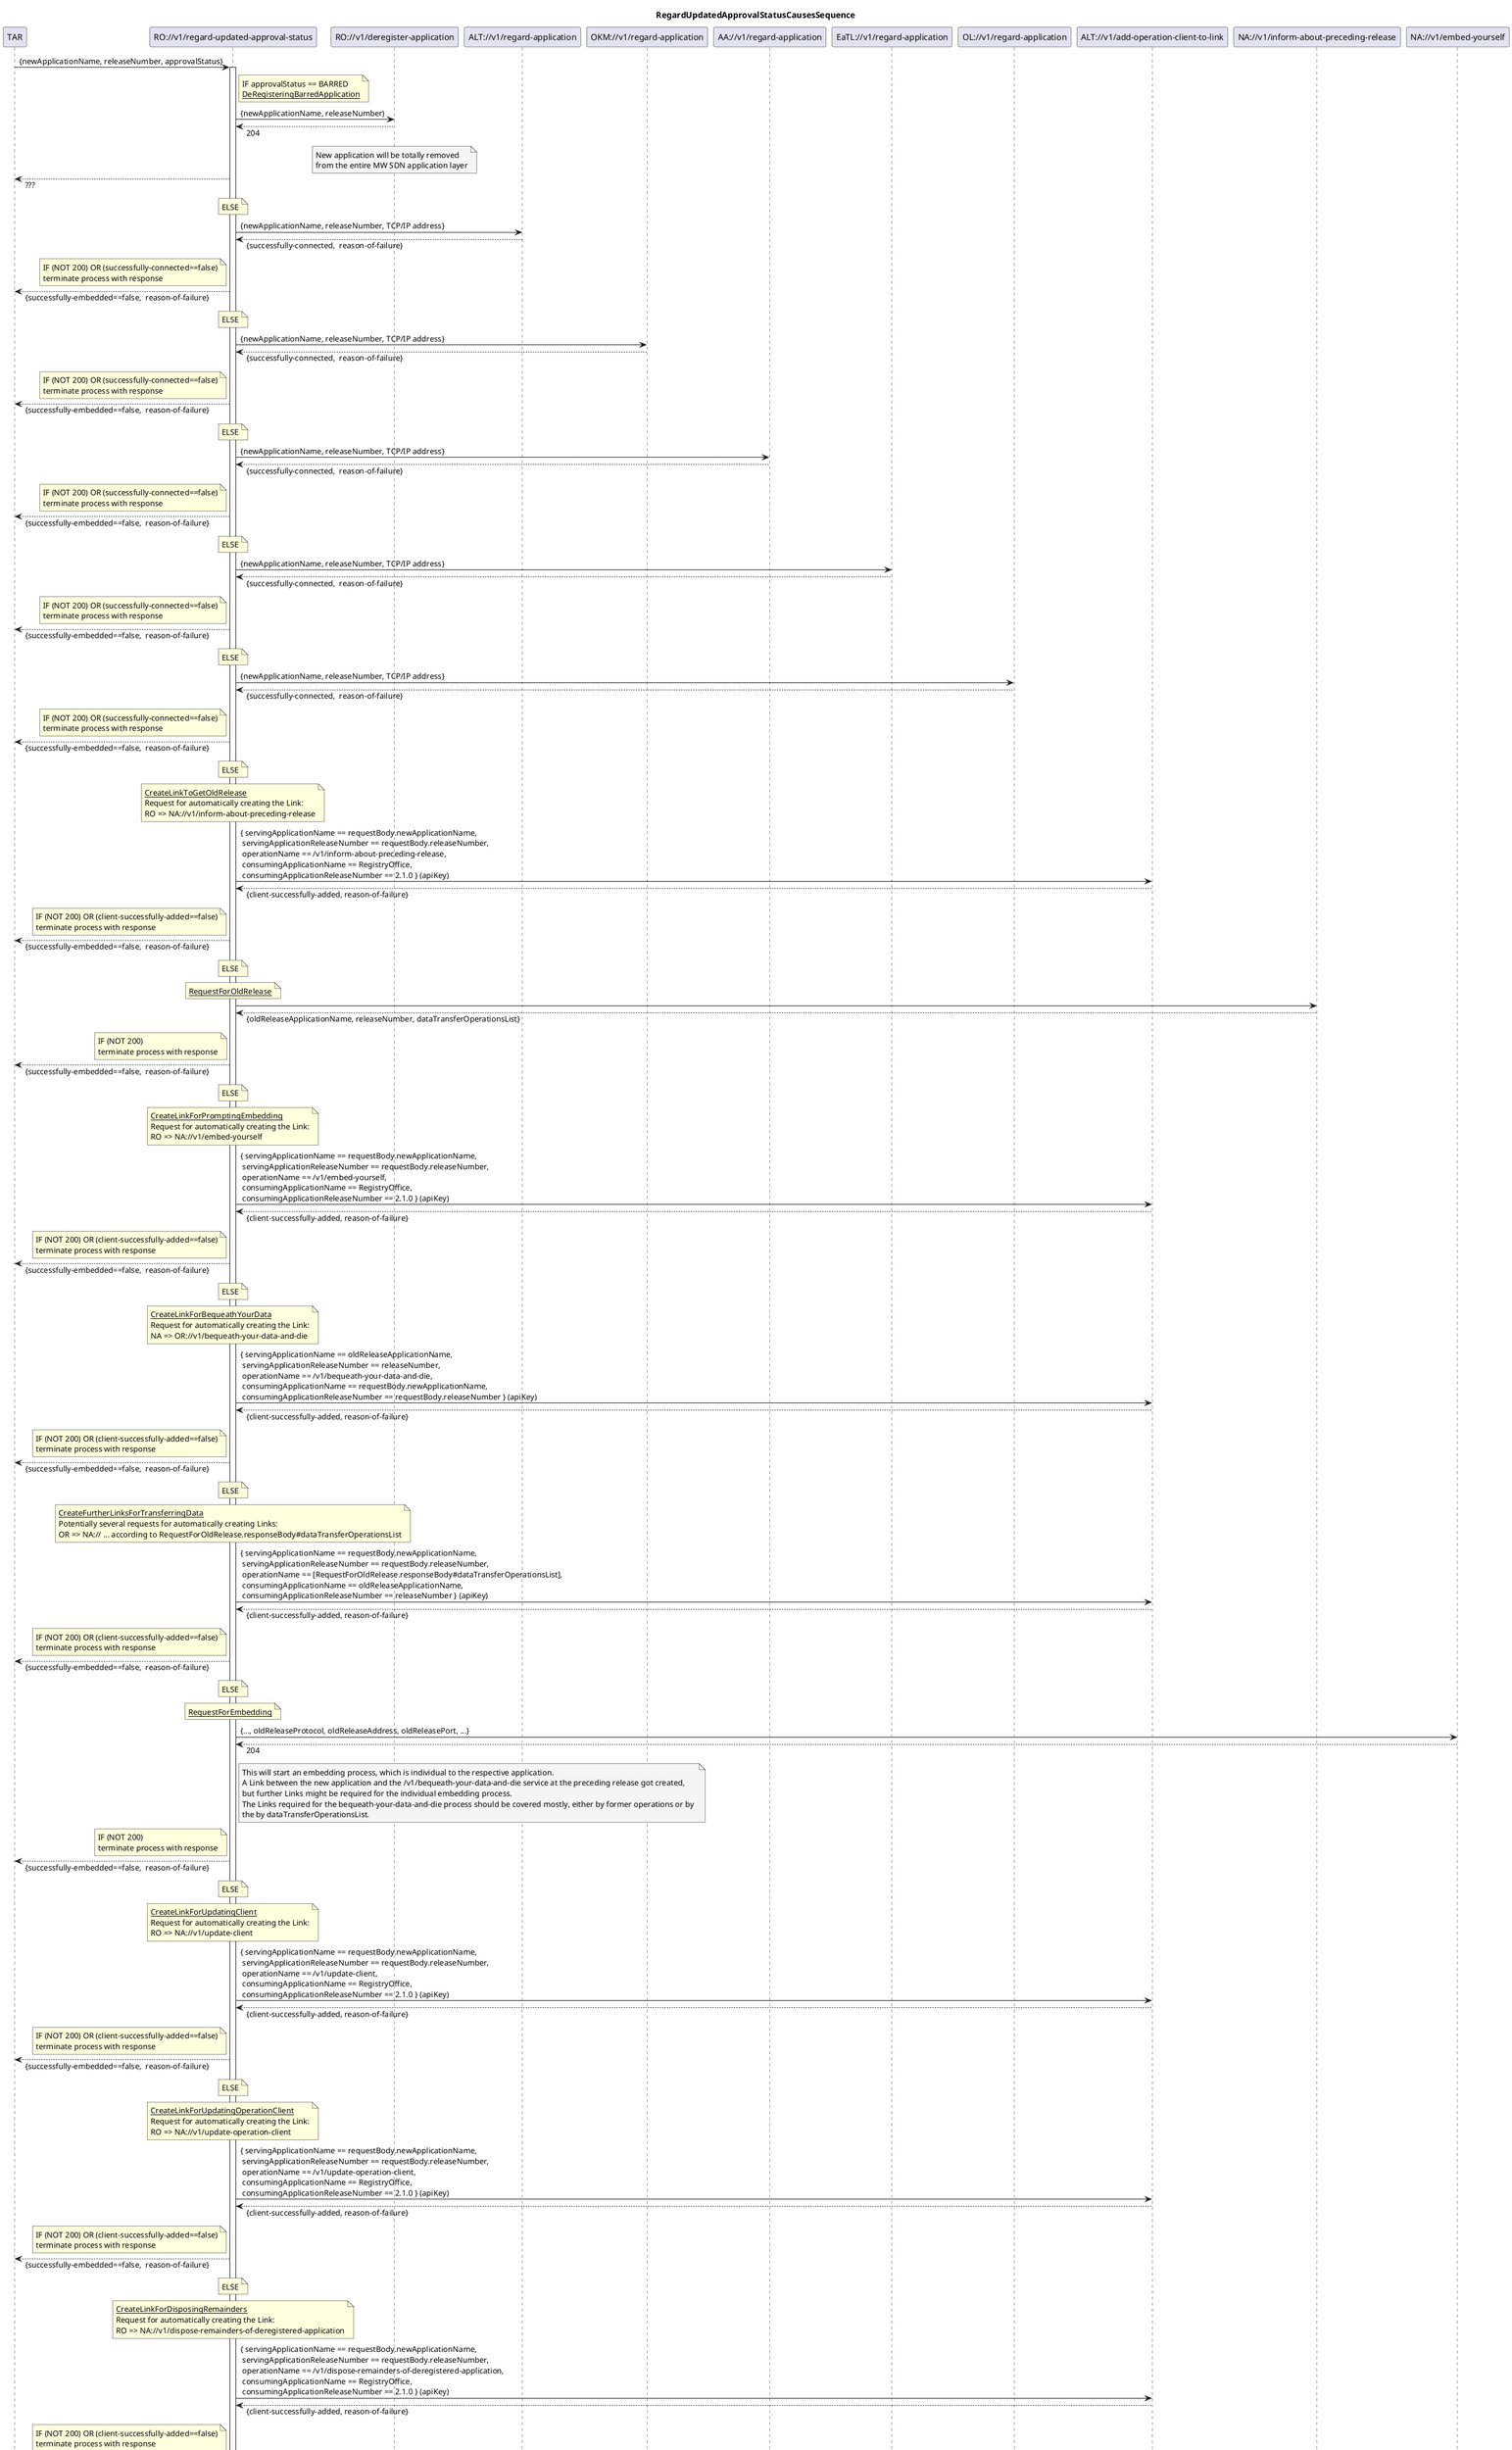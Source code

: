 @startuml is010_regardApprovalStatusCausesSequence
skinparam responseMessageBelowArrow true

title
RegardUpdatedApprovalStatusCausesSequence
end title

participant "TAR" as tar
participant "RO://v1/regard-updated-approval-status" as ro

participant "RO://v1/deregister-application" as roDeRegister

participant "ALT://v1/regard-application" as altRegardApplication
participant "OKM://v1/regard-application" as okmRegardApplication
participant "AA://v1/regard-application" as aaRegardApplication
participant "EaTL://v1/regard-application" as eatlRegardApplication
participant "OL://v1/regard-application" as olRegardApplication

participant "ALT://v1/add-operation-client-to-link" as altAddClientToLink
participant "NA://v1/inform-about-preceding-release" as naInformAboutOR
participant "NA://v1/embed-yourself" as newApplication

tar -> ro : {newApplicationName, releaseNumber, approvalStatus}
activate ro

' schon erledigt
note right ro
IF approvalStatus == BARRED
<u>DeRegisteringBarredApplication</u>
end note
ro -> roDeRegister : {newApplicationName, releaseNumber)
ro <-- roDeRegister : 204

note over roDeRegister #WhiteSmoke
New application will be totally removed
from the entire MW SDN application layer
end note

tar <-- ro : ???

note over ro
ELSE
end note
ro -> altRegardApplication : {newApplicationName, releaseNumber, TCP/IP address}
ro <-- altRegardApplication : {successfully-connected,  reason-of-failure}

note left ro
IF (NOT 200) OR (successfully-connected==false)
terminate process with response
end note
tar <-- ro : {successfully-embedded==false,  reason-of-failure}

note over ro
ELSE
end note
ro -> okmRegardApplication : {newApplicationName, releaseNumber, TCP/IP address}
ro <-- okmRegardApplication : {successfully-connected,  reason-of-failure}

note left ro
IF (NOT 200) OR (successfully-connected==false)
terminate process with response
end note
tar <-- ro : {successfully-embedded==false,  reason-of-failure}

note over ro
ELSE
end note
ro -> aaRegardApplication : {newApplicationName, releaseNumber, TCP/IP address}
ro <-- aaRegardApplication : {successfully-connected,  reason-of-failure}

note left ro
IF (NOT 200) OR (successfully-connected==false)
terminate process with response
end note
tar <-- ro : {successfully-embedded==false,  reason-of-failure}

note over ro
ELSE
end note
ro -> eatlRegardApplication : {newApplicationName, releaseNumber, TCP/IP address}
ro <-- eatlRegardApplication : {successfully-connected,  reason-of-failure}

note left ro
IF (NOT 200) OR (successfully-connected==false)
terminate process with response
end note
tar <-- ro : {successfully-embedded==false,  reason-of-failure}

note over ro
ELSE
end note
ro -> olRegardApplication : {newApplicationName, releaseNumber, TCP/IP address}
ro <-- olRegardApplication : {successfully-connected,  reason-of-failure}

note left ro
IF (NOT 200) OR (successfully-connected==false)
terminate process with response
end note
tar <-- ro : {successfully-embedded==false,  reason-of-failure}

note over ro
ELSE
end note

note over ro
<u>CreateLinkToGetOldRelease</u>
Request for automatically creating the Link:
RO => NA://v1/inform-about-preceding-release
end note
ro -> altAddClientToLink : { servingApplicationName == requestBody.newApplicationName,\n servingApplicationReleaseNumber == requestBody.releaseNumber,\n operationName == /v1/inform-about-preceding-release,\n consumingApplicationName == RegistryOffice,\n consumingApplicationReleaseNumber == 2.1.0 } (apiKey)
ro <-- altAddClientToLink : {client-successfully-added, reason-of-failure}

note left ro
IF (NOT 200) OR (client-successfully-added==false)
terminate process with response
end note
tar <-- ro : {successfully-embedded==false,  reason-of-failure}

note over ro
ELSE
end note

note over ro
<u>RequestForOldRelease</u>
end note
ro -> naInformAboutOR
ro <-- naInformAboutOR : {oldReleaseApplicationName, releaseNumber, dataTransferOperationsList}

note left ro
IF (NOT 200)
terminate process with response
end note
tar <-- ro : {successfully-embedded==false,  reason-of-failure}

note over ro
ELSE
end note

note over ro
<u>CreateLinkForPromptingEmbedding</u>
Request for automatically creating the Link:
RO => NA://v1/embed-yourself
end note
ro -> altAddClientToLink : { servingApplicationName == requestBody.newApplicationName,\n servingApplicationReleaseNumber == requestBody.releaseNumber,\n operationName == /v1/embed-yourself,\n consumingApplicationName == RegistryOffice,\n consumingApplicationReleaseNumber == 2.1.0 } (apiKey)
ro <-- altAddClientToLink : {client-successfully-added, reason-of-failure}

note left ro
IF (NOT 200) OR (client-successfully-added==false)
terminate process with response
end note
tar <-- ro : {successfully-embedded==false,  reason-of-failure}

note over ro
ELSE
end note

note over ro
<u>CreateLinkForBequeathYourData</u>
Request for automatically creating the Link:
NA => OR://v1/bequeath-your-data-and-die
end note
ro -> altAddClientToLink : { servingApplicationName == oldReleaseApplicationName,\n servingApplicationReleaseNumber == releaseNumber,\n operationName == /v1/bequeath-your-data-and-die,\n consumingApplicationName == requestBody.newApplicationName,\n consumingApplicationReleaseNumber == requestBody.releaseNumber } (apiKey)
ro <-- altAddClientToLink : {client-successfully-added, reason-of-failure}

note left ro
IF (NOT 200) OR (client-successfully-added==false)
terminate process with response
end note
tar <-- ro : {successfully-embedded==false,  reason-of-failure}

note over ro
ELSE
end note

note over ro
<u>CreateFurtherLinksForTransferringData</u>
Potentially several requests for automatically creating Links:
OR => NA:// ... according to RequestForOldRelease.responseBody#dataTransferOperationsList
end note
ro -> altAddClientToLink : { servingApplicationName == requestBody.newApplicationName,\n servingApplicationReleaseNumber == requestBody.releaseNumber,\n operationName == [RequestForOldRelease.responseBody#dataTransferOperationsList],\n consumingApplicationName == oldReleaseApplicationName,\n consumingApplicationReleaseNumber == releaseNumber } (apiKey)
ro <-- altAddClientToLink : {client-successfully-added, reason-of-failure}

note left ro
IF (NOT 200) OR (client-successfully-added==false)
terminate process with response
end note
tar <-- ro : {successfully-embedded==false,  reason-of-failure}

note over ro
ELSE
end note

note over ro
<u>RequestForEmbedding</u>
end note
ro -> newApplication : {..., oldReleaseProtocol, oldReleaseAddress, oldReleasePort, ...}
ro <-- newApplication : 204

note right ro #WhiteSmoke
This will start an embedding process, which is individual to the respective application.
A Link between the new application and the /v1/bequeath-your-data-and-die service at the preceding release got created,
but further Links might be required for the individual embedding process.
The Links required for the bequeath-your-data-and-die process should be covered mostly, either by former operations or by 
the by dataTransferOperationsList.
end note

note left ro
IF (NOT 200)
terminate process with response
end note
tar <-- ro : {successfully-embedded==false,  reason-of-failure}

note over ro
ELSE
end note



note over ro
<u>CreateLinkForUpdatingClient</u>
Request for automatically creating the Link:
RO => NA://v1/update-client
end note
ro -> altAddClientToLink : { servingApplicationName == requestBody.newApplicationName,\n servingApplicationReleaseNumber == requestBody.releaseNumber,\n operationName == /v1/update-client,\n consumingApplicationName == RegistryOffice,\n consumingApplicationReleaseNumber == 2.1.0 } (apiKey)
ro <-- altAddClientToLink : {client-successfully-added, reason-of-failure}

note left ro
IF (NOT 200) OR (client-successfully-added==false)
terminate process with response
end note
tar <-- ro : {successfully-embedded==false,  reason-of-failure}

note over ro
ELSE
end note

note over ro
<u>CreateLinkForUpdatingOperationClient</u>
Request for automatically creating the Link:
RO => NA://v1/update-operation-client
end note
ro -> altAddClientToLink : { servingApplicationName == requestBody.newApplicationName,\n servingApplicationReleaseNumber == requestBody.releaseNumber,\n operationName == /v1/update-operation-client,\n consumingApplicationName == RegistryOffice,\n consumingApplicationReleaseNumber == 2.1.0 } (apiKey)
ro <-- altAddClientToLink : {client-successfully-added, reason-of-failure}

note left ro
IF (NOT 200) OR (client-successfully-added==false)
terminate process with response
end note
tar <-- ro : {successfully-embedded==false,  reason-of-failure}

note over ro
ELSE
end note

note over ro
<u>CreateLinkForDisposingRemainders</u>
Request for automatically creating the Link:
RO => NA://v1/dispose-remainders-of-deregistered-application
end note
ro -> altAddClientToLink : { servingApplicationName == requestBody.newApplicationName,\n servingApplicationReleaseNumber == requestBody.releaseNumber,\n operationName == /v1/dispose-remainders-of-deregistered-application,\n consumingApplicationName == RegistryOffice,\n consumingApplicationReleaseNumber == 2.1.0 } (apiKey)
ro <-- altAddClientToLink : {client-successfully-added, reason-of-failure}

note left ro
IF (NOT 200) OR (client-successfully-added==false)
terminate process with response
end note
tar <-- ro : {successfully-embedded==false,  reason-of-failure}

note over ro
ELSE
end note
tar <-- ro : {successfully-embedded==true }

deactivate ro

@enduml